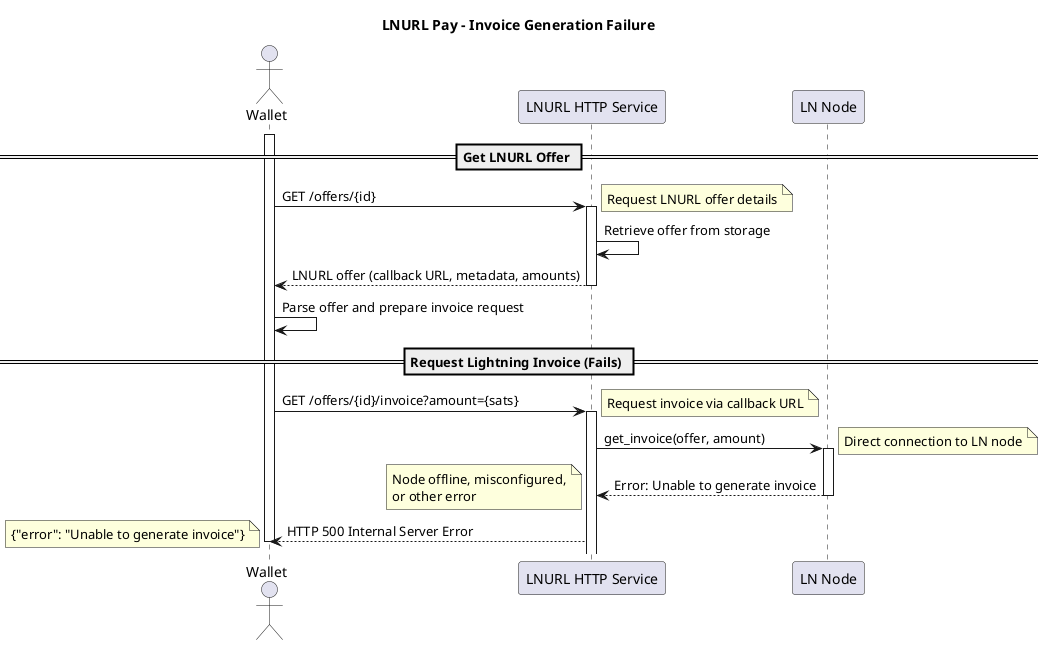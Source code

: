 @startuml
title LNURL Pay - Invoice Generation Failure

actor Wallet as wallet
participant "LNURL HTTP Service" as lnurl
participant "LN Node" as lnnode

== Get LNURL Offer ==
activate wallet
wallet -> lnurl++: GET /offers/{id}
note right: Request LNURL offer details
lnurl -> lnurl: Retrieve offer from storage
return LNURL offer (callback URL, metadata, amounts)

wallet -> wallet: Parse offer and prepare invoice request

== Request Lightning Invoice (Fails) ==
wallet -> lnurl++: GET /offers/{id}/invoice?amount={sats}
note right: Request invoice via callback URL

lnurl -> lnnode++: get_invoice(offer, amount)
note right: Direct connection to LN node
lnnode --> lnurl: Error: Unable to generate invoice
note left: Node offline, misconfigured,\nor other error
deactivate lnnode

lnurl --> wallet: HTTP 500 Internal Server Error
note left: {"error": "Unable to generate invoice"}

deactivate wallet

@enduml